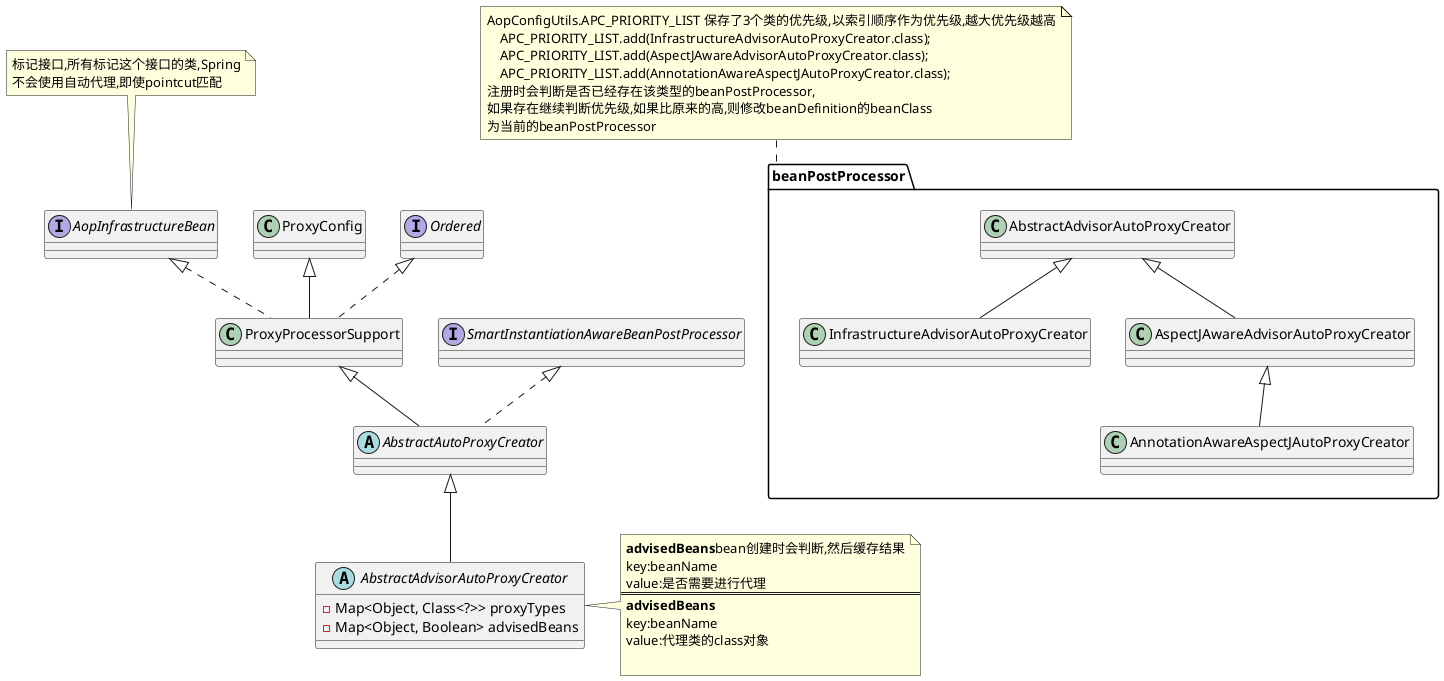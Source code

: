 @startuml
'https://plantuml.com/activity-diagram-beta


interface AopInfrastructureBean
note top
标记接口,所有标记这个接口的类,Spring
不会使用自动代理,即使pointcut匹配
end note

class ProxyProcessorSupport extends ProxyConfig implements Ordered, AopInfrastructureBean
abstract class AbstractAutoProxyCreator extends ProxyProcessorSupport implements SmartInstantiationAwareBeanPostProcessor
abstract class AbstractAdvisorAutoProxyCreator extends AbstractAutoProxyCreator {
    - Map<Object, Class<?>> proxyTypes
    - Map<Object, Boolean> advisedBeans
}
note right of AbstractAdvisorAutoProxyCreator
**advisedBeans**bean创建时会判断,然后缓存结果
key:beanName
value:是否需要进行代理
===
**advisedBeans**
key:beanName
value:代理类的class对象

end note

package beanPostProcessor {



    class InfrastructureAdvisorAutoProxyCreator extends AbstractAdvisorAutoProxyCreator
    class AspectJAwareAdvisorAutoProxyCreator extends AbstractAdvisorAutoProxyCreator
    class AnnotationAwareAspectJAutoProxyCreator extends AspectJAwareAdvisorAutoProxyCreator
}
note top of beanPostProcessor
AopConfigUtils.APC_PRIORITY_LIST 保存了3个类的优先级,以索引顺序作为优先级,越大优先级越高
    APC_PRIORITY_LIST.add(InfrastructureAdvisorAutoProxyCreator.class);
    APC_PRIORITY_LIST.add(AspectJAwareAdvisorAutoProxyCreator.class);
    APC_PRIORITY_LIST.add(AnnotationAwareAspectJAutoProxyCreator.class);
注册时会判断是否已经存在该类型的beanPostProcessor,
如果存在继续判断优先级,如果比原来的高,则修改beanDefinition的beanClass
为当前的beanPostProcessor
end note

@enduml
